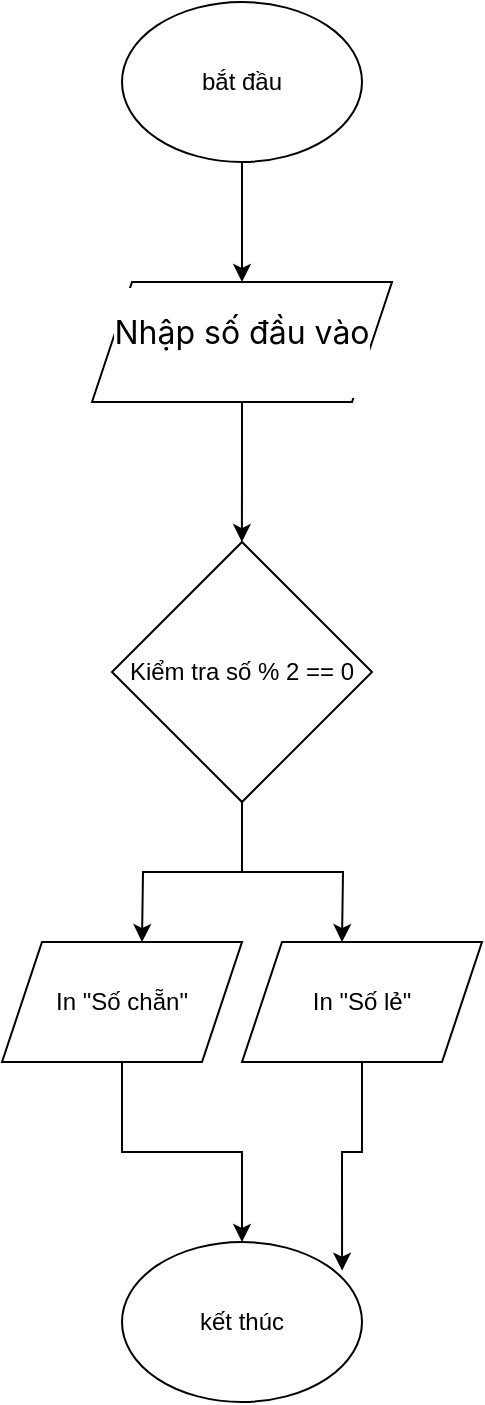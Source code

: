 <mxfile version="24.8.6">
  <diagram name="Trang-1" id="yO4YcSKEKS29byCxSBB0">
    <mxGraphModel dx="794" dy="1661" grid="1" gridSize="10" guides="1" tooltips="1" connect="1" arrows="1" fold="1" page="1" pageScale="1" pageWidth="827" pageHeight="1169" math="0" shadow="0">
      <root>
        <mxCell id="0" />
        <mxCell id="1" parent="0" />
        <mxCell id="Gl1smv2doazMei4NzEKJ-1" value="&lt;p style=&quot;box-sizing: border-box; margin: 0pt 0px; padding: 5pt 0pt 13pt; font-family: SFProDisplay; font-size: 16px; text-align: start; background-color: rgb(255, 255, 255); line-height: 1.92;&quot; dir=&quot;ltr&quot;&gt;&lt;font style=&quot;vertical-align: inherit;&quot;&gt;&lt;font style=&quot;vertical-align: inherit;&quot;&gt;Nhập số đầu vào&lt;/font&gt;&lt;/font&gt;&lt;/p&gt;" style="shape=parallelogram;perimeter=parallelogramPerimeter;whiteSpace=wrap;html=1;fixedSize=1;" parent="1" vertex="1">
          <mxGeometry x="305" y="40" width="150" height="60" as="geometry" />
        </mxCell>
        <mxCell id="brKF9Zl0HWFnURP3l6XV-3" style="edgeStyle=orthogonalEdgeStyle;rounded=0;orthogonalLoop=1;jettySize=auto;html=1;entryX=0.538;entryY=0.167;entryDx=0;entryDy=0;entryPerimeter=0;" parent="1" source="Gl1smv2doazMei4NzEKJ-1" edge="1">
          <mxGeometry relative="1" as="geometry">
            <mxPoint x="379.94" y="170.02" as="targetPoint" />
          </mxGeometry>
        </mxCell>
        <mxCell id="brKF9Zl0HWFnURP3l6XV-5" style="edgeStyle=orthogonalEdgeStyle;rounded=0;orthogonalLoop=1;jettySize=auto;html=1;" parent="1" source="brKF9Zl0HWFnURP3l6XV-4" edge="1">
          <mxGeometry relative="1" as="geometry">
            <mxPoint x="330" y="370" as="targetPoint" />
          </mxGeometry>
        </mxCell>
        <mxCell id="brKF9Zl0HWFnURP3l6XV-6" style="edgeStyle=orthogonalEdgeStyle;rounded=0;orthogonalLoop=1;jettySize=auto;html=1;" parent="1" source="brKF9Zl0HWFnURP3l6XV-4" edge="1">
          <mxGeometry relative="1" as="geometry">
            <mxPoint x="430" y="370" as="targetPoint" />
          </mxGeometry>
        </mxCell>
        <mxCell id="brKF9Zl0HWFnURP3l6XV-4" value="&lt;font style=&quot;vertical-align: inherit;&quot;&gt;&lt;font style=&quot;vertical-align: inherit;&quot;&gt;Kiểm tra số % &lt;/font&gt;&lt;/font&gt;&lt;span class=&quot;hljs-number&quot;&gt;&lt;font style=&quot;vertical-align: inherit;&quot;&gt;&lt;font style=&quot;vertical-align: inherit;&quot;&gt;2&lt;/font&gt;&lt;/font&gt;&lt;/span&gt;&lt;font style=&quot;vertical-align: inherit;&quot;&gt;&lt;font style=&quot;vertical-align: inherit;&quot;&gt; == &lt;/font&gt;&lt;/font&gt;&lt;span class=&quot;hljs-number&quot;&gt;&lt;font style=&quot;vertical-align: inherit;&quot;&gt;&lt;font style=&quot;vertical-align: inherit;&quot;&gt;0&lt;/font&gt;&lt;/font&gt;&lt;/span&gt;" style="rhombus;whiteSpace=wrap;html=1;" parent="1" vertex="1">
          <mxGeometry x="315" y="170" width="130" height="130" as="geometry" />
        </mxCell>
        <mxCell id="brKF9Zl0HWFnURP3l6XV-10" style="edgeStyle=orthogonalEdgeStyle;rounded=0;orthogonalLoop=1;jettySize=auto;html=1;entryX=0.5;entryY=0;entryDx=0;entryDy=0;" parent="1" source="brKF9Zl0HWFnURP3l6XV-9" target="Gl1smv2doazMei4NzEKJ-1" edge="1">
          <mxGeometry relative="1" as="geometry" />
        </mxCell>
        <mxCell id="brKF9Zl0HWFnURP3l6XV-9" value="&lt;font style=&quot;vertical-align: inherit;&quot;&gt;&lt;font style=&quot;vertical-align: inherit;&quot;&gt;bắt đầu&lt;/font&gt;&lt;/font&gt;" style="ellipse;whiteSpace=wrap;html=1;" parent="1" vertex="1">
          <mxGeometry x="320" y="-100" width="120" height="80" as="geometry" />
        </mxCell>
        <mxCell id="brKF9Zl0HWFnURP3l6XV-11" value="&lt;font style=&quot;vertical-align: inherit;&quot;&gt;&lt;font style=&quot;vertical-align: inherit;&quot;&gt;kết thúc&lt;/font&gt;&lt;/font&gt;" style="ellipse;whiteSpace=wrap;html=1;" parent="1" vertex="1">
          <mxGeometry x="320" y="520" width="120" height="80" as="geometry" />
        </mxCell>
        <mxCell id="qUgndIUDG6zQzB-DwXRT-7" value="" style="edgeStyle=orthogonalEdgeStyle;rounded=0;orthogonalLoop=1;jettySize=auto;html=1;" edge="1" parent="1" source="qUgndIUDG6zQzB-DwXRT-3" target="brKF9Zl0HWFnURP3l6XV-11">
          <mxGeometry relative="1" as="geometry" />
        </mxCell>
        <mxCell id="qUgndIUDG6zQzB-DwXRT-3" value="&lt;span class=&quot;hljs-keyword&quot;&gt;In&lt;/span&gt;&amp;nbsp;&quot;Số chẵn&quot;" style="shape=parallelogram;perimeter=parallelogramPerimeter;whiteSpace=wrap;html=1;fixedSize=1;" vertex="1" parent="1">
          <mxGeometry x="260" y="370" width="120" height="60" as="geometry" />
        </mxCell>
        <mxCell id="qUgndIUDG6zQzB-DwXRT-4" value="&lt;span class=&quot;hljs-keyword&quot;&gt;In&lt;/span&gt;&amp;nbsp;&quot;Số lẻ&quot;" style="shape=parallelogram;perimeter=parallelogramPerimeter;whiteSpace=wrap;html=1;fixedSize=1;" vertex="1" parent="1">
          <mxGeometry x="380" y="370" width="120" height="60" as="geometry" />
        </mxCell>
        <mxCell id="qUgndIUDG6zQzB-DwXRT-6" style="edgeStyle=orthogonalEdgeStyle;rounded=0;orthogonalLoop=1;jettySize=auto;html=1;entryX=0.917;entryY=0.179;entryDx=0;entryDy=0;entryPerimeter=0;" edge="1" parent="1" source="qUgndIUDG6zQzB-DwXRT-4" target="brKF9Zl0HWFnURP3l6XV-11">
          <mxGeometry relative="1" as="geometry" />
        </mxCell>
      </root>
    </mxGraphModel>
  </diagram>
</mxfile>
